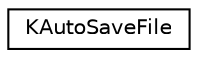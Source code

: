 digraph "Graphical Class Hierarchy"
{
  edge [fontname="Helvetica",fontsize="10",labelfontname="Helvetica",labelfontsize="10"];
  node [fontname="Helvetica",fontsize="10",shape=record];
  rankdir="LR";
  Node0 [label="KAutoSaveFile",height=0.2,width=0.4,color="black", fillcolor="white", style="filled",URL="$classKAutoSaveFile.html",tooltip="Creates and manages a temporary \"auto-save\" file. "];
}

